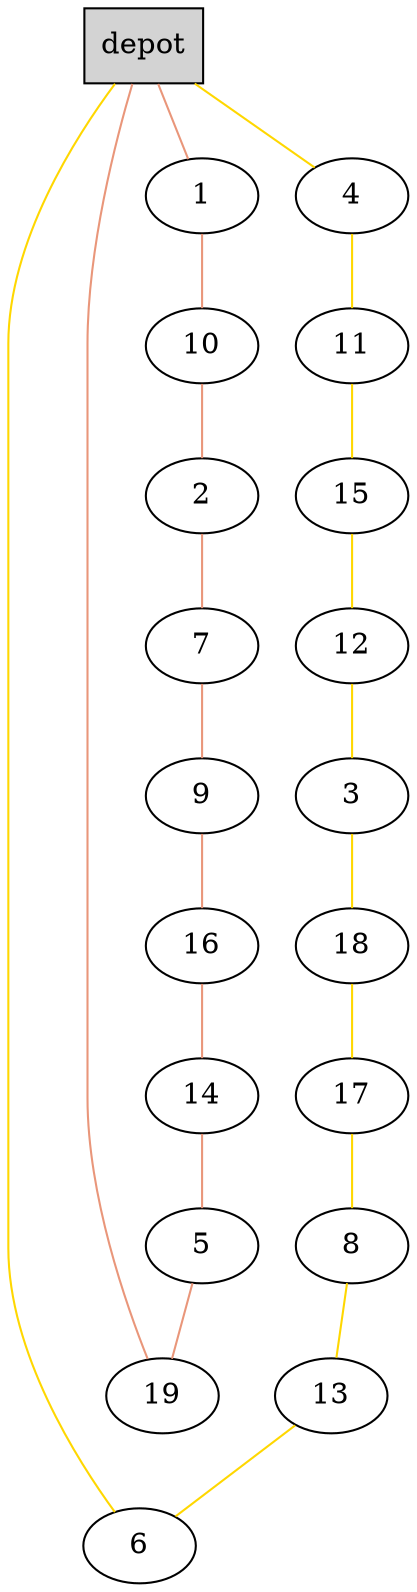 graph G {
  0[shape = box, label = "depot", style = filled ];
  1[shape = ellipse];
  "0"--"1"[color = darksalmon];
  10[shape = ellipse];
  "1"--"10"[color = darksalmon];
  2[shape = ellipse];
  "10"--"2"[color = darksalmon];
  7[shape = ellipse];
  "2"--"7"[color = darksalmon];
  9[shape = ellipse];
  "7"--"9"[color = darksalmon];
  16[shape = ellipse];
  "9"--"16"[color = darksalmon];
  14[shape = ellipse];
  "16"--"14"[color = darksalmon];
  5[shape = ellipse];
  "14"--"5"[color = darksalmon];
  19[shape = ellipse];
  "5"--"19"[color = darksalmon];
  "19"--"0"[color = darksalmon];
  4[shape = ellipse];
  "0"--"4"[color = gold];
  11[shape = ellipse];
  "4"--"11"[color = gold];
  15[shape = ellipse];
  "11"--"15"[color = gold];
  12[shape = ellipse];
  "15"--"12"[color = gold];
  3[shape = ellipse];
  "12"--"3"[color = gold];
  18[shape = ellipse];
  "3"--"18"[color = gold];
  17[shape = ellipse];
  "18"--"17"[color = gold];
  8[shape = ellipse];
  "17"--"8"[color = gold];
  13[shape = ellipse];
  "8"--"13"[color = gold];
  6[shape = ellipse];
  "13"--"6"[color = gold];
  "6"--"0"[color = gold];
}
